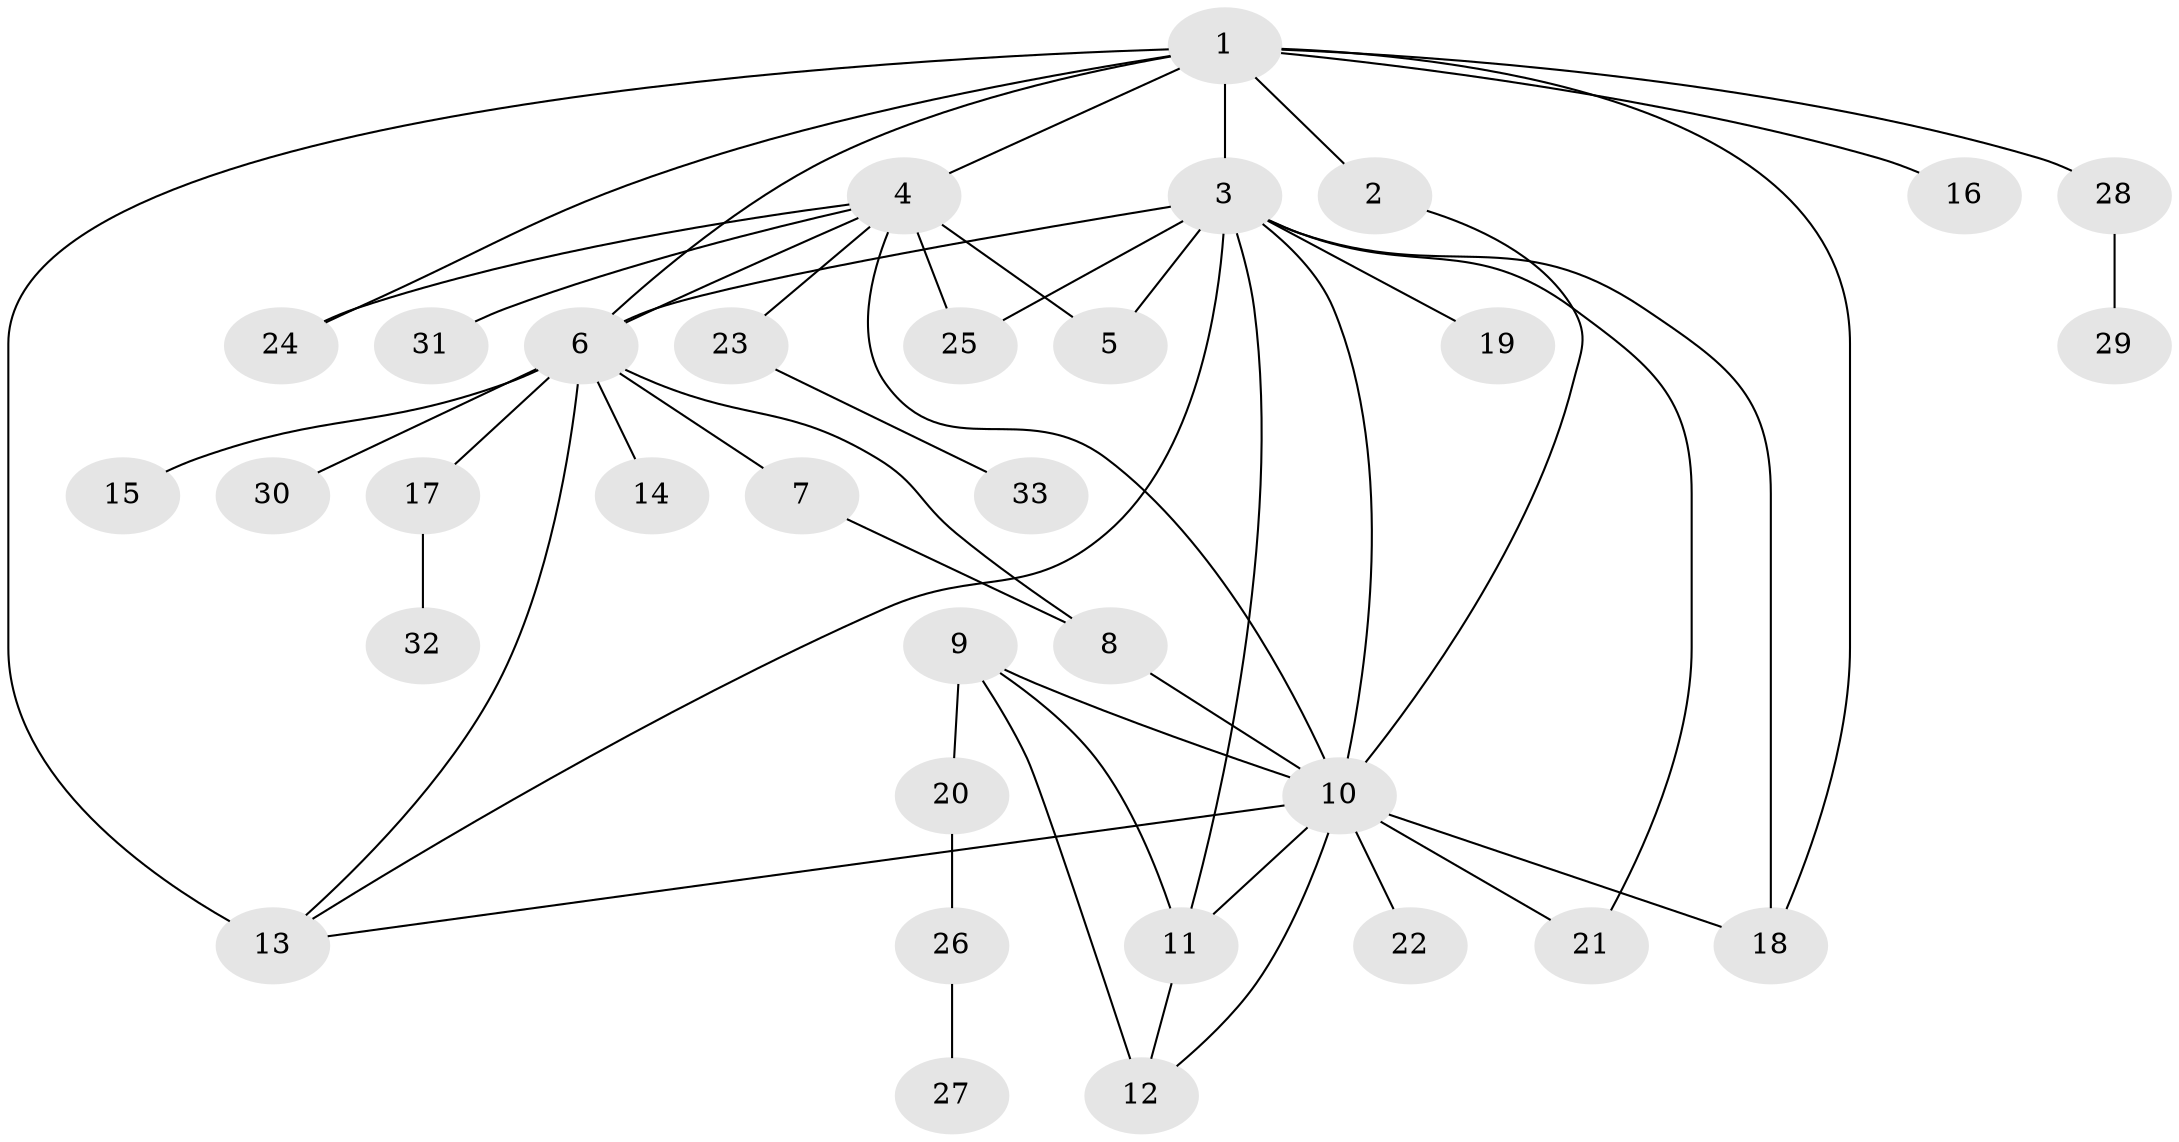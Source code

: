 // original degree distribution, {6: 0.045871559633027525, 8: 0.03669724770642202, 9: 0.01834862385321101, 7: 0.05504587155963303, 5: 0.03669724770642202, 10: 0.009174311926605505, 11: 0.009174311926605505, 13: 0.009174311926605505, 14: 0.009174311926605505, 1: 0.5045871559633027, 3: 0.06422018348623854, 2: 0.1926605504587156, 4: 0.009174311926605505}
// Generated by graph-tools (version 1.1) at 2025/52/03/04/25 22:52:48]
// undirected, 33 vertices, 51 edges
graph export_dot {
  node [color=gray90,style=filled];
  1;
  2;
  3;
  4;
  5;
  6;
  7;
  8;
  9;
  10;
  11;
  12;
  13;
  14;
  15;
  16;
  17;
  18;
  19;
  20;
  21;
  22;
  23;
  24;
  25;
  26;
  27;
  28;
  29;
  30;
  31;
  32;
  33;
  1 -- 2 [weight=4.0];
  1 -- 3 [weight=2.0];
  1 -- 4 [weight=1.0];
  1 -- 6 [weight=1.0];
  1 -- 13 [weight=3.0];
  1 -- 16 [weight=1.0];
  1 -- 18 [weight=1.0];
  1 -- 24 [weight=1.0];
  1 -- 28 [weight=1.0];
  2 -- 10 [weight=1.0];
  3 -- 5 [weight=1.0];
  3 -- 6 [weight=2.0];
  3 -- 10 [weight=1.0];
  3 -- 11 [weight=1.0];
  3 -- 13 [weight=1.0];
  3 -- 18 [weight=2.0];
  3 -- 19 [weight=1.0];
  3 -- 21 [weight=1.0];
  3 -- 25 [weight=1.0];
  4 -- 5 [weight=4.0];
  4 -- 6 [weight=1.0];
  4 -- 10 [weight=1.0];
  4 -- 23 [weight=1.0];
  4 -- 24 [weight=2.0];
  4 -- 25 [weight=1.0];
  4 -- 31 [weight=1.0];
  6 -- 7 [weight=3.0];
  6 -- 8 [weight=3.0];
  6 -- 13 [weight=1.0];
  6 -- 14 [weight=1.0];
  6 -- 15 [weight=1.0];
  6 -- 17 [weight=3.0];
  6 -- 30 [weight=1.0];
  7 -- 8 [weight=1.0];
  8 -- 10 [weight=1.0];
  9 -- 10 [weight=2.0];
  9 -- 11 [weight=2.0];
  9 -- 12 [weight=2.0];
  9 -- 20 [weight=2.0];
  10 -- 11 [weight=1.0];
  10 -- 12 [weight=1.0];
  10 -- 13 [weight=1.0];
  10 -- 18 [weight=1.0];
  10 -- 21 [weight=1.0];
  10 -- 22 [weight=1.0];
  11 -- 12 [weight=1.0];
  17 -- 32 [weight=1.0];
  20 -- 26 [weight=1.0];
  23 -- 33 [weight=1.0];
  26 -- 27 [weight=1.0];
  28 -- 29 [weight=1.0];
}
